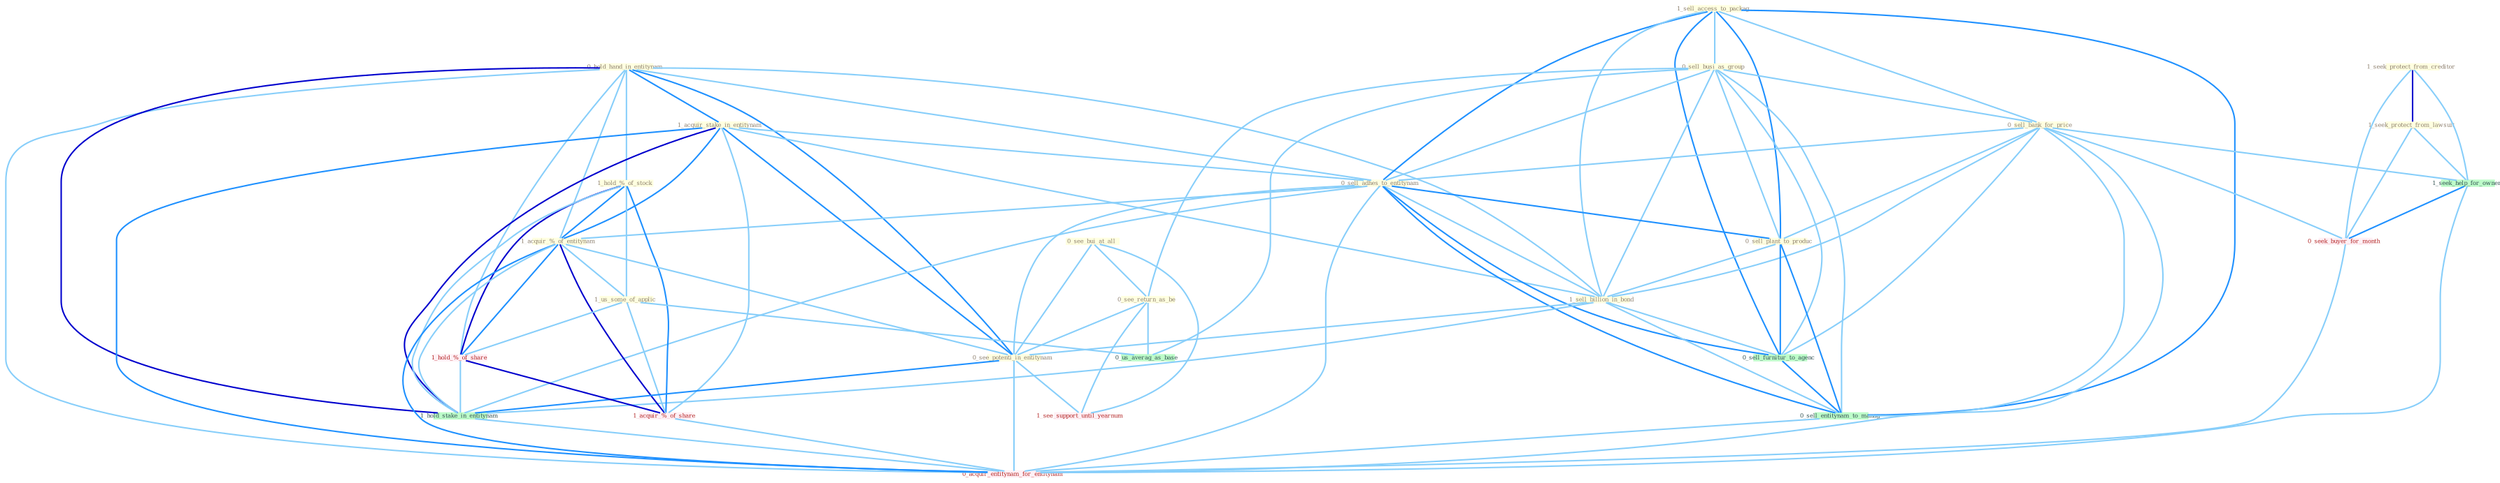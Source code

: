 Graph G{ 
    node
    [shape=polygon,style=filled,width=.5,height=.06,color="#BDFCC9",fixedsize=true,fontsize=4,
    fontcolor="#2f4f4f"];
    {node
    [color="#ffffe0", fontcolor="#8b7d6b"] "0_hold_hand_in_entitynam " "1_sell_access_to_packag " "0_sell_busi_as_group " "0_see_bui_at_all " "0_sell_bank_for_price " "1_acquir_stake_in_entitynam " "0_sell_adhes_to_entitynam " "0_sell_plant_to_produc " "1_sell_billion_in_bond " "1_hold_%_of_stock " "0_see_return_as_be " "1_seek_protect_from_creditor " "1_seek_protect_from_lawsuit " "1_acquir_%_of_entitynam " "1_us_some_of_applic " "0_see_potenti_in_entitynam "}
{node [color="#fff0f5", fontcolor="#b22222"] "1_hold_%_of_share " "0_seek_buyer_for_month " "1_acquir_%_of_share " "1_see_support_until_yearnum " "0_acquir_entitynam_for_entitynam "}
edge [color="#B0E2FF"];

	"0_hold_hand_in_entitynam " -- "1_acquir_stake_in_entitynam " [w="2", color="#1e90ff" , len=0.8];
	"0_hold_hand_in_entitynam " -- "0_sell_adhes_to_entitynam " [w="1", color="#87cefa" ];
	"0_hold_hand_in_entitynam " -- "1_sell_billion_in_bond " [w="1", color="#87cefa" ];
	"0_hold_hand_in_entitynam " -- "1_hold_%_of_stock " [w="1", color="#87cefa" ];
	"0_hold_hand_in_entitynam " -- "1_acquir_%_of_entitynam " [w="1", color="#87cefa" ];
	"0_hold_hand_in_entitynam " -- "0_see_potenti_in_entitynam " [w="2", color="#1e90ff" , len=0.8];
	"0_hold_hand_in_entitynam " -- "1_hold_%_of_share " [w="1", color="#87cefa" ];
	"0_hold_hand_in_entitynam " -- "1_hold_stake_in_entitynam " [w="3", color="#0000cd" , len=0.6];
	"0_hold_hand_in_entitynam " -- "0_acquir_entitynam_for_entitynam " [w="1", color="#87cefa" ];
	"1_sell_access_to_packag " -- "0_sell_busi_as_group " [w="1", color="#87cefa" ];
	"1_sell_access_to_packag " -- "0_sell_bank_for_price " [w="1", color="#87cefa" ];
	"1_sell_access_to_packag " -- "0_sell_adhes_to_entitynam " [w="2", color="#1e90ff" , len=0.8];
	"1_sell_access_to_packag " -- "0_sell_plant_to_produc " [w="2", color="#1e90ff" , len=0.8];
	"1_sell_access_to_packag " -- "1_sell_billion_in_bond " [w="1", color="#87cefa" ];
	"1_sell_access_to_packag " -- "0_sell_furnitur_to_agenc " [w="2", color="#1e90ff" , len=0.8];
	"1_sell_access_to_packag " -- "0_sell_entitynam_to_manag " [w="2", color="#1e90ff" , len=0.8];
	"0_sell_busi_as_group " -- "0_sell_bank_for_price " [w="1", color="#87cefa" ];
	"0_sell_busi_as_group " -- "0_sell_adhes_to_entitynam " [w="1", color="#87cefa" ];
	"0_sell_busi_as_group " -- "0_sell_plant_to_produc " [w="1", color="#87cefa" ];
	"0_sell_busi_as_group " -- "1_sell_billion_in_bond " [w="1", color="#87cefa" ];
	"0_sell_busi_as_group " -- "0_see_return_as_be " [w="1", color="#87cefa" ];
	"0_sell_busi_as_group " -- "0_sell_furnitur_to_agenc " [w="1", color="#87cefa" ];
	"0_sell_busi_as_group " -- "0_us_averag_as_base " [w="1", color="#87cefa" ];
	"0_sell_busi_as_group " -- "0_sell_entitynam_to_manag " [w="1", color="#87cefa" ];
	"0_see_bui_at_all " -- "0_see_return_as_be " [w="1", color="#87cefa" ];
	"0_see_bui_at_all " -- "0_see_potenti_in_entitynam " [w="1", color="#87cefa" ];
	"0_see_bui_at_all " -- "1_see_support_until_yearnum " [w="1", color="#87cefa" ];
	"0_sell_bank_for_price " -- "0_sell_adhes_to_entitynam " [w="1", color="#87cefa" ];
	"0_sell_bank_for_price " -- "0_sell_plant_to_produc " [w="1", color="#87cefa" ];
	"0_sell_bank_for_price " -- "1_sell_billion_in_bond " [w="1", color="#87cefa" ];
	"0_sell_bank_for_price " -- "1_seek_help_for_owner " [w="1", color="#87cefa" ];
	"0_sell_bank_for_price " -- "0_seek_buyer_for_month " [w="1", color="#87cefa" ];
	"0_sell_bank_for_price " -- "0_sell_furnitur_to_agenc " [w="1", color="#87cefa" ];
	"0_sell_bank_for_price " -- "0_sell_entitynam_to_manag " [w="1", color="#87cefa" ];
	"0_sell_bank_for_price " -- "0_acquir_entitynam_for_entitynam " [w="1", color="#87cefa" ];
	"1_acquir_stake_in_entitynam " -- "0_sell_adhes_to_entitynam " [w="1", color="#87cefa" ];
	"1_acquir_stake_in_entitynam " -- "1_sell_billion_in_bond " [w="1", color="#87cefa" ];
	"1_acquir_stake_in_entitynam " -- "1_acquir_%_of_entitynam " [w="2", color="#1e90ff" , len=0.8];
	"1_acquir_stake_in_entitynam " -- "0_see_potenti_in_entitynam " [w="2", color="#1e90ff" , len=0.8];
	"1_acquir_stake_in_entitynam " -- "1_hold_stake_in_entitynam " [w="3", color="#0000cd" , len=0.6];
	"1_acquir_stake_in_entitynam " -- "1_acquir_%_of_share " [w="1", color="#87cefa" ];
	"1_acquir_stake_in_entitynam " -- "0_acquir_entitynam_for_entitynam " [w="2", color="#1e90ff" , len=0.8];
	"0_sell_adhes_to_entitynam " -- "0_sell_plant_to_produc " [w="2", color="#1e90ff" , len=0.8];
	"0_sell_adhes_to_entitynam " -- "1_sell_billion_in_bond " [w="1", color="#87cefa" ];
	"0_sell_adhes_to_entitynam " -- "1_acquir_%_of_entitynam " [w="1", color="#87cefa" ];
	"0_sell_adhes_to_entitynam " -- "0_see_potenti_in_entitynam " [w="1", color="#87cefa" ];
	"0_sell_adhes_to_entitynam " -- "1_hold_stake_in_entitynam " [w="1", color="#87cefa" ];
	"0_sell_adhes_to_entitynam " -- "0_sell_furnitur_to_agenc " [w="2", color="#1e90ff" , len=0.8];
	"0_sell_adhes_to_entitynam " -- "0_sell_entitynam_to_manag " [w="2", color="#1e90ff" , len=0.8];
	"0_sell_adhes_to_entitynam " -- "0_acquir_entitynam_for_entitynam " [w="1", color="#87cefa" ];
	"0_sell_plant_to_produc " -- "1_sell_billion_in_bond " [w="1", color="#87cefa" ];
	"0_sell_plant_to_produc " -- "0_sell_furnitur_to_agenc " [w="2", color="#1e90ff" , len=0.8];
	"0_sell_plant_to_produc " -- "0_sell_entitynam_to_manag " [w="2", color="#1e90ff" , len=0.8];
	"1_sell_billion_in_bond " -- "0_see_potenti_in_entitynam " [w="1", color="#87cefa" ];
	"1_sell_billion_in_bond " -- "1_hold_stake_in_entitynam " [w="1", color="#87cefa" ];
	"1_sell_billion_in_bond " -- "0_sell_furnitur_to_agenc " [w="1", color="#87cefa" ];
	"1_sell_billion_in_bond " -- "0_sell_entitynam_to_manag " [w="1", color="#87cefa" ];
	"1_hold_%_of_stock " -- "1_acquir_%_of_entitynam " [w="2", color="#1e90ff" , len=0.8];
	"1_hold_%_of_stock " -- "1_us_some_of_applic " [w="1", color="#87cefa" ];
	"1_hold_%_of_stock " -- "1_hold_%_of_share " [w="3", color="#0000cd" , len=0.6];
	"1_hold_%_of_stock " -- "1_hold_stake_in_entitynam " [w="1", color="#87cefa" ];
	"1_hold_%_of_stock " -- "1_acquir_%_of_share " [w="2", color="#1e90ff" , len=0.8];
	"0_see_return_as_be " -- "0_see_potenti_in_entitynam " [w="1", color="#87cefa" ];
	"0_see_return_as_be " -- "1_see_support_until_yearnum " [w="1", color="#87cefa" ];
	"0_see_return_as_be " -- "0_us_averag_as_base " [w="1", color="#87cefa" ];
	"1_seek_protect_from_creditor " -- "1_seek_protect_from_lawsuit " [w="3", color="#0000cd" , len=0.6];
	"1_seek_protect_from_creditor " -- "1_seek_help_for_owner " [w="1", color="#87cefa" ];
	"1_seek_protect_from_creditor " -- "0_seek_buyer_for_month " [w="1", color="#87cefa" ];
	"1_seek_protect_from_lawsuit " -- "1_seek_help_for_owner " [w="1", color="#87cefa" ];
	"1_seek_protect_from_lawsuit " -- "0_seek_buyer_for_month " [w="1", color="#87cefa" ];
	"1_acquir_%_of_entitynam " -- "1_us_some_of_applic " [w="1", color="#87cefa" ];
	"1_acquir_%_of_entitynam " -- "0_see_potenti_in_entitynam " [w="1", color="#87cefa" ];
	"1_acquir_%_of_entitynam " -- "1_hold_%_of_share " [w="2", color="#1e90ff" , len=0.8];
	"1_acquir_%_of_entitynam " -- "1_hold_stake_in_entitynam " [w="1", color="#87cefa" ];
	"1_acquir_%_of_entitynam " -- "1_acquir_%_of_share " [w="3", color="#0000cd" , len=0.6];
	"1_acquir_%_of_entitynam " -- "0_acquir_entitynam_for_entitynam " [w="2", color="#1e90ff" , len=0.8];
	"1_us_some_of_applic " -- "1_hold_%_of_share " [w="1", color="#87cefa" ];
	"1_us_some_of_applic " -- "1_acquir_%_of_share " [w="1", color="#87cefa" ];
	"1_us_some_of_applic " -- "0_us_averag_as_base " [w="1", color="#87cefa" ];
	"0_see_potenti_in_entitynam " -- "1_hold_stake_in_entitynam " [w="2", color="#1e90ff" , len=0.8];
	"0_see_potenti_in_entitynam " -- "1_see_support_until_yearnum " [w="1", color="#87cefa" ];
	"0_see_potenti_in_entitynam " -- "0_acquir_entitynam_for_entitynam " [w="1", color="#87cefa" ];
	"1_hold_%_of_share " -- "1_hold_stake_in_entitynam " [w="1", color="#87cefa" ];
	"1_hold_%_of_share " -- "1_acquir_%_of_share " [w="3", color="#0000cd" , len=0.6];
	"1_hold_stake_in_entitynam " -- "0_acquir_entitynam_for_entitynam " [w="1", color="#87cefa" ];
	"1_seek_help_for_owner " -- "0_seek_buyer_for_month " [w="2", color="#1e90ff" , len=0.8];
	"1_seek_help_for_owner " -- "0_acquir_entitynam_for_entitynam " [w="1", color="#87cefa" ];
	"0_seek_buyer_for_month " -- "0_acquir_entitynam_for_entitynam " [w="1", color="#87cefa" ];
	"1_acquir_%_of_share " -- "0_acquir_entitynam_for_entitynam " [w="1", color="#87cefa" ];
	"0_sell_furnitur_to_agenc " -- "0_sell_entitynam_to_manag " [w="2", color="#1e90ff" , len=0.8];
	"0_sell_entitynam_to_manag " -- "0_acquir_entitynam_for_entitynam " [w="1", color="#87cefa" ];
}